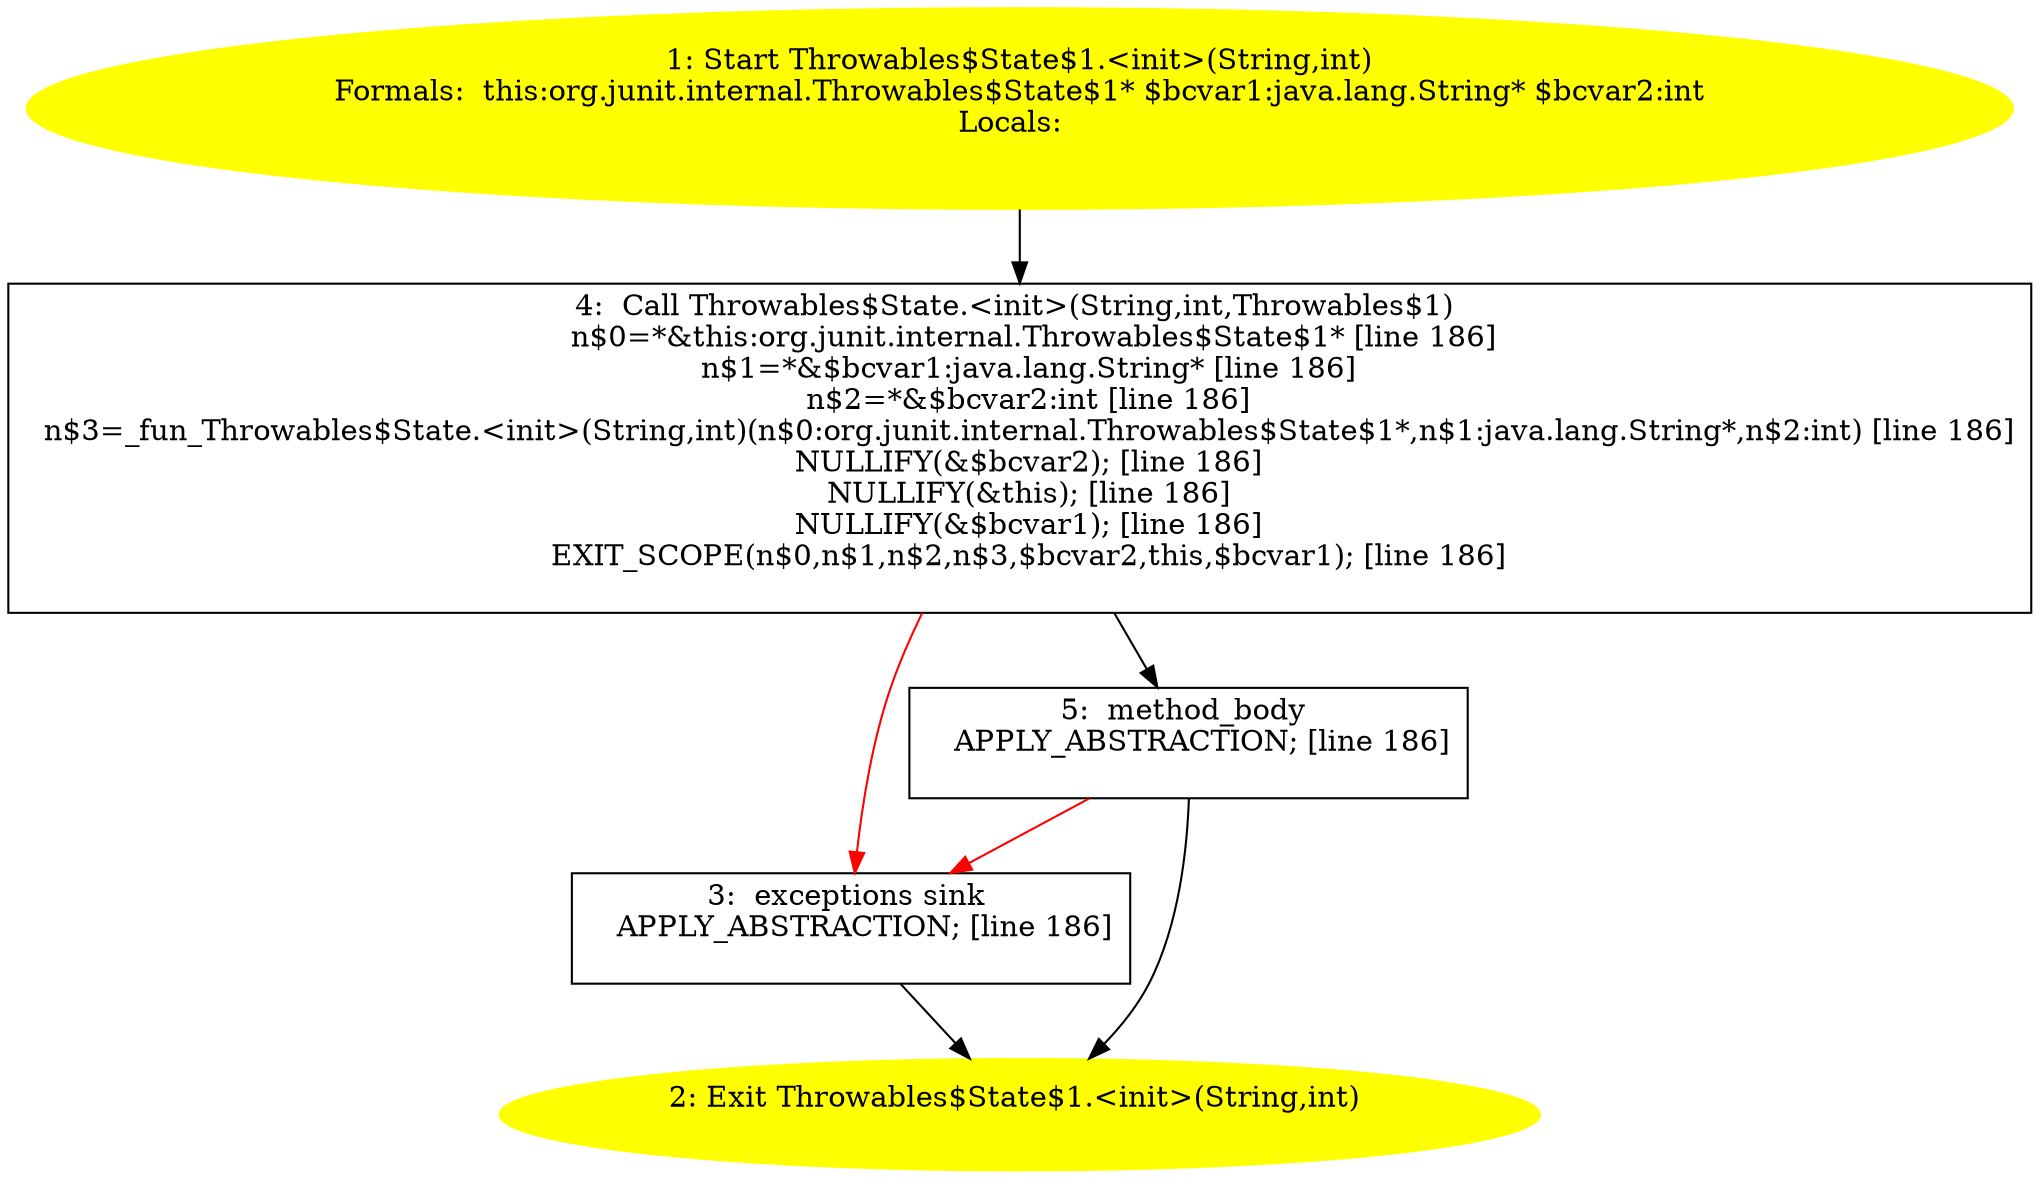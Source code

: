 /* @generated */
digraph cfg {
"org.junit.internal.Throwables$State$1.<init>(java.lang.String,int).8bbcfdb234eb955491342f28deb73ed5_1" [label="1: Start Throwables$State$1.<init>(String,int)\nFormals:  this:org.junit.internal.Throwables$State$1* $bcvar1:java.lang.String* $bcvar2:int\nLocals:  \n  " color=yellow style=filled]
	

	 "org.junit.internal.Throwables$State$1.<init>(java.lang.String,int).8bbcfdb234eb955491342f28deb73ed5_1" -> "org.junit.internal.Throwables$State$1.<init>(java.lang.String,int).8bbcfdb234eb955491342f28deb73ed5_4" ;
"org.junit.internal.Throwables$State$1.<init>(java.lang.String,int).8bbcfdb234eb955491342f28deb73ed5_2" [label="2: Exit Throwables$State$1.<init>(String,int) \n  " color=yellow style=filled]
	

"org.junit.internal.Throwables$State$1.<init>(java.lang.String,int).8bbcfdb234eb955491342f28deb73ed5_3" [label="3:  exceptions sink \n   APPLY_ABSTRACTION; [line 186]\n " shape="box"]
	

	 "org.junit.internal.Throwables$State$1.<init>(java.lang.String,int).8bbcfdb234eb955491342f28deb73ed5_3" -> "org.junit.internal.Throwables$State$1.<init>(java.lang.String,int).8bbcfdb234eb955491342f28deb73ed5_2" ;
"org.junit.internal.Throwables$State$1.<init>(java.lang.String,int).8bbcfdb234eb955491342f28deb73ed5_4" [label="4:  Call Throwables$State.<init>(String,int,Throwables$1) \n   n$0=*&this:org.junit.internal.Throwables$State$1* [line 186]\n  n$1=*&$bcvar1:java.lang.String* [line 186]\n  n$2=*&$bcvar2:int [line 186]\n  n$3=_fun_Throwables$State.<init>(String,int)(n$0:org.junit.internal.Throwables$State$1*,n$1:java.lang.String*,n$2:int) [line 186]\n  NULLIFY(&$bcvar2); [line 186]\n  NULLIFY(&this); [line 186]\n  NULLIFY(&$bcvar1); [line 186]\n  EXIT_SCOPE(n$0,n$1,n$2,n$3,$bcvar2,this,$bcvar1); [line 186]\n " shape="box"]
	

	 "org.junit.internal.Throwables$State$1.<init>(java.lang.String,int).8bbcfdb234eb955491342f28deb73ed5_4" -> "org.junit.internal.Throwables$State$1.<init>(java.lang.String,int).8bbcfdb234eb955491342f28deb73ed5_5" ;
	 "org.junit.internal.Throwables$State$1.<init>(java.lang.String,int).8bbcfdb234eb955491342f28deb73ed5_4" -> "org.junit.internal.Throwables$State$1.<init>(java.lang.String,int).8bbcfdb234eb955491342f28deb73ed5_3" [color="red" ];
"org.junit.internal.Throwables$State$1.<init>(java.lang.String,int).8bbcfdb234eb955491342f28deb73ed5_5" [label="5:  method_body \n   APPLY_ABSTRACTION; [line 186]\n " shape="box"]
	

	 "org.junit.internal.Throwables$State$1.<init>(java.lang.String,int).8bbcfdb234eb955491342f28deb73ed5_5" -> "org.junit.internal.Throwables$State$1.<init>(java.lang.String,int).8bbcfdb234eb955491342f28deb73ed5_2" ;
	 "org.junit.internal.Throwables$State$1.<init>(java.lang.String,int).8bbcfdb234eb955491342f28deb73ed5_5" -> "org.junit.internal.Throwables$State$1.<init>(java.lang.String,int).8bbcfdb234eb955491342f28deb73ed5_3" [color="red" ];
}

